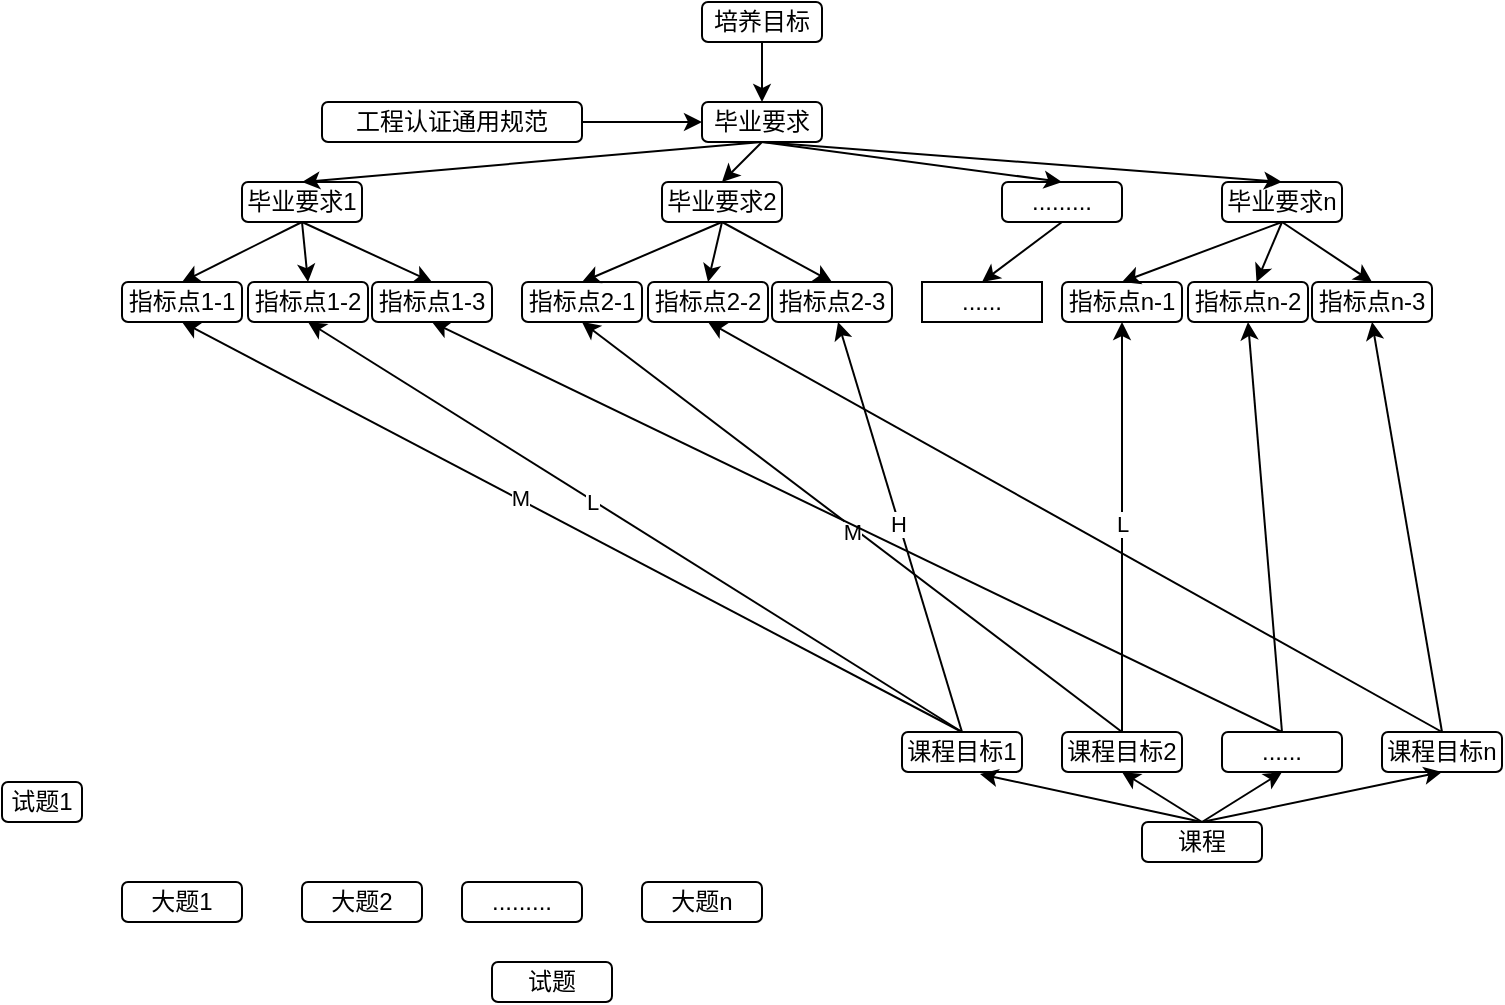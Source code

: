 <mxfile version="24.7.6">
  <diagram name="第 1 页" id="M0MhTHvx4IZhhb8VPKxF">
    <mxGraphModel dx="1434" dy="713" grid="1" gridSize="10" guides="1" tooltips="1" connect="1" arrows="1" fold="1" page="1" pageScale="1" pageWidth="827" pageHeight="1169" math="0" shadow="0">
      <root>
        <mxCell id="0" />
        <mxCell id="1" parent="0" />
        <mxCell id="4NmGDDG5UK57I1fCdw00-1" value="&lt;div align=&quot;center&quot;&gt;培养目标&lt;/div&gt;" style="rounded=1;whiteSpace=wrap;html=1;align=center;" parent="1" vertex="1">
          <mxGeometry x="390" y="220" width="60" height="20" as="geometry" />
        </mxCell>
        <mxCell id="4NmGDDG5UK57I1fCdw00-13" value="毕业要求" style="rounded=1;whiteSpace=wrap;html=1;align=center;" parent="1" vertex="1">
          <mxGeometry x="390" y="270" width="60" height="20" as="geometry" />
        </mxCell>
        <mxCell id="4NmGDDG5UK57I1fCdw00-14" value="工程认证通用规范" style="rounded=1;whiteSpace=wrap;html=1;align=center;" parent="1" vertex="1">
          <mxGeometry x="200" y="270" width="130" height="20" as="geometry" />
        </mxCell>
        <mxCell id="4NmGDDG5UK57I1fCdw00-15" value="毕业要求1" style="rounded=1;whiteSpace=wrap;html=1;align=center;" parent="1" vertex="1">
          <mxGeometry x="160" y="310" width="60" height="20" as="geometry" />
        </mxCell>
        <mxCell id="4NmGDDG5UK57I1fCdw00-16" value="毕业要求2" style="rounded=1;whiteSpace=wrap;html=1;align=center;" parent="1" vertex="1">
          <mxGeometry x="370" y="310" width="60" height="20" as="geometry" />
        </mxCell>
        <mxCell id="4NmGDDG5UK57I1fCdw00-18" value="毕业要求n" style="rounded=1;whiteSpace=wrap;html=1;align=center;" parent="1" vertex="1">
          <mxGeometry x="650" y="310" width="60" height="20" as="geometry" />
        </mxCell>
        <mxCell id="4NmGDDG5UK57I1fCdw00-19" value="........." style="rounded=1;whiteSpace=wrap;html=1;align=center;" parent="1" vertex="1">
          <mxGeometry x="540" y="310" width="60" height="20" as="geometry" />
        </mxCell>
        <mxCell id="4NmGDDG5UK57I1fCdw00-20" value="指标点1-1" style="rounded=1;whiteSpace=wrap;html=1;align=center;" parent="1" vertex="1">
          <mxGeometry x="100" y="360" width="60" height="20" as="geometry" />
        </mxCell>
        <mxCell id="4NmGDDG5UK57I1fCdw00-21" value="指标点1-2" style="rounded=1;whiteSpace=wrap;html=1;align=center;" parent="1" vertex="1">
          <mxGeometry x="163" y="360" width="60" height="20" as="geometry" />
        </mxCell>
        <mxCell id="4NmGDDG5UK57I1fCdw00-22" value="指标点1-3" style="rounded=1;whiteSpace=wrap;html=1;align=center;" parent="1" vertex="1">
          <mxGeometry x="225" y="360" width="60" height="20" as="geometry" />
        </mxCell>
        <mxCell id="4NmGDDG5UK57I1fCdw00-24" value="指标点2-1" style="rounded=1;whiteSpace=wrap;html=1;align=center;" parent="1" vertex="1">
          <mxGeometry x="300" y="360" width="60" height="20" as="geometry" />
        </mxCell>
        <mxCell id="4NmGDDG5UK57I1fCdw00-25" value="指标点2-2" style="rounded=1;whiteSpace=wrap;html=1;align=center;" parent="1" vertex="1">
          <mxGeometry x="363" y="360" width="60" height="20" as="geometry" />
        </mxCell>
        <mxCell id="4NmGDDG5UK57I1fCdw00-26" value="指标点2-3" style="rounded=1;whiteSpace=wrap;html=1;align=center;" parent="1" vertex="1">
          <mxGeometry x="425" y="360" width="60" height="20" as="geometry" />
        </mxCell>
        <mxCell id="4NmGDDG5UK57I1fCdw00-27" value="指标点n-1" style="rounded=1;whiteSpace=wrap;html=1;align=center;" parent="1" vertex="1">
          <mxGeometry x="570" y="360" width="60" height="20" as="geometry" />
        </mxCell>
        <mxCell id="4NmGDDG5UK57I1fCdw00-28" value="指标点n-2" style="rounded=1;whiteSpace=wrap;html=1;align=center;" parent="1" vertex="1">
          <mxGeometry x="633" y="360" width="60" height="20" as="geometry" />
        </mxCell>
        <mxCell id="4NmGDDG5UK57I1fCdw00-29" value="指标点n-3" style="rounded=1;whiteSpace=wrap;html=1;align=center;" parent="1" vertex="1">
          <mxGeometry x="695" y="360" width="60" height="20" as="geometry" />
        </mxCell>
        <mxCell id="l1RVXC4RBP18zVJXkCvL-1" value="课程" style="rounded=1;whiteSpace=wrap;html=1;align=center;" vertex="1" parent="1">
          <mxGeometry x="610" y="630" width="60" height="20" as="geometry" />
        </mxCell>
        <mxCell id="l1RVXC4RBP18zVJXkCvL-2" value="课程目标1" style="rounded=1;whiteSpace=wrap;html=1;align=center;" vertex="1" parent="1">
          <mxGeometry x="490" y="585" width="60" height="20" as="geometry" />
        </mxCell>
        <mxCell id="l1RVXC4RBP18zVJXkCvL-3" value="课程目标2" style="rounded=1;whiteSpace=wrap;html=1;align=center;" vertex="1" parent="1">
          <mxGeometry x="570" y="585" width="60" height="20" as="geometry" />
        </mxCell>
        <mxCell id="l1RVXC4RBP18zVJXkCvL-4" value="......" style="rounded=1;whiteSpace=wrap;html=1;align=center;" vertex="1" parent="1">
          <mxGeometry x="650" y="585" width="60" height="20" as="geometry" />
        </mxCell>
        <mxCell id="l1RVXC4RBP18zVJXkCvL-5" value="课程目标n" style="rounded=1;whiteSpace=wrap;html=1;align=center;" vertex="1" parent="1">
          <mxGeometry x="730" y="585" width="60" height="20" as="geometry" />
        </mxCell>
        <mxCell id="l1RVXC4RBP18zVJXkCvL-7" value="" style="endArrow=classic;html=1;rounded=0;exitX=0.5;exitY=0;exitDx=0;exitDy=0;entryX=0.5;entryY=1;entryDx=0;entryDy=0;" edge="1" parent="1" source="l1RVXC4RBP18zVJXkCvL-2" target="4NmGDDG5UK57I1fCdw00-20">
          <mxGeometry width="50" height="50" relative="1" as="geometry">
            <mxPoint x="390" y="490" as="sourcePoint" />
            <mxPoint x="440" y="440" as="targetPoint" />
          </mxGeometry>
        </mxCell>
        <mxCell id="l1RVXC4RBP18zVJXkCvL-9" value="M" style="edgeLabel;html=1;align=center;verticalAlign=middle;resizable=0;points=[];" vertex="1" connectable="0" parent="l1RVXC4RBP18zVJXkCvL-7">
          <mxGeometry x="0.135" y="-1" relative="1" as="geometry">
            <mxPoint as="offset" />
          </mxGeometry>
        </mxCell>
        <mxCell id="l1RVXC4RBP18zVJXkCvL-8" value="" style="endArrow=classic;html=1;rounded=0;entryX=0.5;entryY=1;entryDx=0;entryDy=0;exitX=0.5;exitY=0;exitDx=0;exitDy=0;" edge="1" parent="1" source="l1RVXC4RBP18zVJXkCvL-2" target="4NmGDDG5UK57I1fCdw00-21">
          <mxGeometry width="50" height="50" relative="1" as="geometry">
            <mxPoint x="520" y="580" as="sourcePoint" />
            <mxPoint x="140" y="390" as="targetPoint" />
          </mxGeometry>
        </mxCell>
        <mxCell id="l1RVXC4RBP18zVJXkCvL-10" value="&lt;div&gt;L&lt;/div&gt;" style="edgeLabel;html=1;align=center;verticalAlign=middle;resizable=0;points=[];" vertex="1" connectable="0" parent="l1RVXC4RBP18zVJXkCvL-8">
          <mxGeometry x="0.133" y="1" relative="1" as="geometry">
            <mxPoint as="offset" />
          </mxGeometry>
        </mxCell>
        <mxCell id="l1RVXC4RBP18zVJXkCvL-11" value="" style="endArrow=classic;html=1;rounded=0;exitX=0.5;exitY=0;exitDx=0;exitDy=0;" edge="1" parent="1" source="l1RVXC4RBP18zVJXkCvL-2" target="4NmGDDG5UK57I1fCdw00-26">
          <mxGeometry width="50" height="50" relative="1" as="geometry">
            <mxPoint x="390" y="460" as="sourcePoint" />
            <mxPoint x="440" y="410" as="targetPoint" />
          </mxGeometry>
        </mxCell>
        <mxCell id="l1RVXC4RBP18zVJXkCvL-13" value="H" style="edgeLabel;html=1;align=center;verticalAlign=middle;resizable=0;points=[];" vertex="1" connectable="0" parent="l1RVXC4RBP18zVJXkCvL-11">
          <mxGeometry x="0.019" y="1" relative="1" as="geometry">
            <mxPoint as="offset" />
          </mxGeometry>
        </mxCell>
        <mxCell id="l1RVXC4RBP18zVJXkCvL-14" value="" style="endArrow=classic;html=1;rounded=0;exitX=0.5;exitY=0;exitDx=0;exitDy=0;entryX=0.5;entryY=1;entryDx=0;entryDy=0;" edge="1" parent="1" source="l1RVXC4RBP18zVJXkCvL-3" target="4NmGDDG5UK57I1fCdw00-24">
          <mxGeometry width="50" height="50" relative="1" as="geometry">
            <mxPoint x="540" y="490" as="sourcePoint" />
            <mxPoint x="590" y="440" as="targetPoint" />
          </mxGeometry>
        </mxCell>
        <mxCell id="l1RVXC4RBP18zVJXkCvL-15" value="M" style="edgeLabel;html=1;align=center;verticalAlign=middle;resizable=0;points=[];" vertex="1" connectable="0" parent="l1RVXC4RBP18zVJXkCvL-14">
          <mxGeometry x="-0.009" y="2" relative="1" as="geometry">
            <mxPoint as="offset" />
          </mxGeometry>
        </mxCell>
        <mxCell id="l1RVXC4RBP18zVJXkCvL-16" value="" style="endArrow=classic;html=1;rounded=0;exitX=0.5;exitY=0;exitDx=0;exitDy=0;entryX=0.5;entryY=1;entryDx=0;entryDy=0;" edge="1" parent="1" source="l1RVXC4RBP18zVJXkCvL-3" target="4NmGDDG5UK57I1fCdw00-27">
          <mxGeometry width="50" height="50" relative="1" as="geometry">
            <mxPoint x="600" y="500" as="sourcePoint" />
            <mxPoint x="650" y="450" as="targetPoint" />
          </mxGeometry>
        </mxCell>
        <mxCell id="l1RVXC4RBP18zVJXkCvL-17" value="L" style="edgeLabel;html=1;align=center;verticalAlign=middle;resizable=0;points=[];" vertex="1" connectable="0" parent="l1RVXC4RBP18zVJXkCvL-16">
          <mxGeometry x="0.015" relative="1" as="geometry">
            <mxPoint as="offset" />
          </mxGeometry>
        </mxCell>
        <mxCell id="l1RVXC4RBP18zVJXkCvL-18" value="" style="endArrow=classic;html=1;rounded=0;exitX=0.5;exitY=0;exitDx=0;exitDy=0;entryX=0.5;entryY=1;entryDx=0;entryDy=0;" edge="1" parent="1" source="l1RVXC4RBP18zVJXkCvL-4" target="4NmGDDG5UK57I1fCdw00-22">
          <mxGeometry width="50" height="50" relative="1" as="geometry">
            <mxPoint x="710" y="530" as="sourcePoint" />
            <mxPoint x="760" y="480" as="targetPoint" />
          </mxGeometry>
        </mxCell>
        <mxCell id="l1RVXC4RBP18zVJXkCvL-19" value="" style="endArrow=classic;html=1;rounded=0;exitX=0.5;exitY=0;exitDx=0;exitDy=0;entryX=0.5;entryY=1;entryDx=0;entryDy=0;" edge="1" parent="1" source="l1RVXC4RBP18zVJXkCvL-4" target="4NmGDDG5UK57I1fCdw00-28">
          <mxGeometry width="50" height="50" relative="1" as="geometry">
            <mxPoint x="690" y="560" as="sourcePoint" />
            <mxPoint x="740" y="510" as="targetPoint" />
          </mxGeometry>
        </mxCell>
        <mxCell id="l1RVXC4RBP18zVJXkCvL-20" value="" style="endArrow=classic;html=1;rounded=0;entryX=0.5;entryY=1;entryDx=0;entryDy=0;exitX=0.5;exitY=0;exitDx=0;exitDy=0;" edge="1" parent="1" source="l1RVXC4RBP18zVJXkCvL-5" target="4NmGDDG5UK57I1fCdw00-29">
          <mxGeometry width="50" height="50" relative="1" as="geometry">
            <mxPoint x="770" y="580" as="sourcePoint" />
            <mxPoint x="820" y="530" as="targetPoint" />
          </mxGeometry>
        </mxCell>
        <mxCell id="l1RVXC4RBP18zVJXkCvL-21" value="" style="endArrow=classic;html=1;rounded=0;exitX=0.5;exitY=0;exitDx=0;exitDy=0;entryX=0.5;entryY=1;entryDx=0;entryDy=0;" edge="1" parent="1" source="l1RVXC4RBP18zVJXkCvL-5" target="4NmGDDG5UK57I1fCdw00-25">
          <mxGeometry width="50" height="50" relative="1" as="geometry">
            <mxPoint x="770" y="500" as="sourcePoint" />
            <mxPoint x="820" y="450" as="targetPoint" />
          </mxGeometry>
        </mxCell>
        <mxCell id="l1RVXC4RBP18zVJXkCvL-22" value="......" style="rounded=1;whiteSpace=wrap;html=1;align=center;arcSize=0;" vertex="1" parent="1">
          <mxGeometry x="500" y="360" width="60" height="20" as="geometry" />
        </mxCell>
        <mxCell id="l1RVXC4RBP18zVJXkCvL-23" value="" style="endArrow=classic;html=1;rounded=0;exitX=0.5;exitY=1;exitDx=0;exitDy=0;entryX=0.5;entryY=0;entryDx=0;entryDy=0;" edge="1" parent="1" source="4NmGDDG5UK57I1fCdw00-15" target="4NmGDDG5UK57I1fCdw00-20">
          <mxGeometry width="50" height="50" relative="1" as="geometry">
            <mxPoint x="390" y="460" as="sourcePoint" />
            <mxPoint x="440" y="410" as="targetPoint" />
          </mxGeometry>
        </mxCell>
        <mxCell id="l1RVXC4RBP18zVJXkCvL-24" value="" style="endArrow=classic;html=1;rounded=0;exitX=0.5;exitY=1;exitDx=0;exitDy=0;entryX=0.5;entryY=0;entryDx=0;entryDy=0;" edge="1" parent="1" source="4NmGDDG5UK57I1fCdw00-15" target="4NmGDDG5UK57I1fCdw00-21">
          <mxGeometry width="50" height="50" relative="1" as="geometry">
            <mxPoint x="390" y="460" as="sourcePoint" />
            <mxPoint x="440" y="410" as="targetPoint" />
          </mxGeometry>
        </mxCell>
        <mxCell id="l1RVXC4RBP18zVJXkCvL-25" value="" style="endArrow=classic;html=1;rounded=0;exitX=0.5;exitY=1;exitDx=0;exitDy=0;entryX=0.5;entryY=0;entryDx=0;entryDy=0;" edge="1" parent="1" source="4NmGDDG5UK57I1fCdw00-15" target="4NmGDDG5UK57I1fCdw00-22">
          <mxGeometry width="50" height="50" relative="1" as="geometry">
            <mxPoint x="410" y="470" as="sourcePoint" />
            <mxPoint x="460" y="420" as="targetPoint" />
          </mxGeometry>
        </mxCell>
        <mxCell id="l1RVXC4RBP18zVJXkCvL-26" value="" style="endArrow=classic;html=1;rounded=0;exitX=0.5;exitY=1;exitDx=0;exitDy=0;entryX=0.5;entryY=0;entryDx=0;entryDy=0;" edge="1" parent="1" source="4NmGDDG5UK57I1fCdw00-16" target="4NmGDDG5UK57I1fCdw00-24">
          <mxGeometry width="50" height="50" relative="1" as="geometry">
            <mxPoint x="390" y="460" as="sourcePoint" />
            <mxPoint x="440" y="410" as="targetPoint" />
          </mxGeometry>
        </mxCell>
        <mxCell id="l1RVXC4RBP18zVJXkCvL-27" value="" style="endArrow=classic;html=1;rounded=0;exitX=0.5;exitY=1;exitDx=0;exitDy=0;entryX=0.5;entryY=0;entryDx=0;entryDy=0;" edge="1" parent="1" source="4NmGDDG5UK57I1fCdw00-16" target="4NmGDDG5UK57I1fCdw00-25">
          <mxGeometry width="50" height="50" relative="1" as="geometry">
            <mxPoint x="390" y="460" as="sourcePoint" />
            <mxPoint x="440" y="410" as="targetPoint" />
          </mxGeometry>
        </mxCell>
        <mxCell id="l1RVXC4RBP18zVJXkCvL-28" value="" style="endArrow=classic;html=1;rounded=0;exitX=0.5;exitY=1;exitDx=0;exitDy=0;entryX=0.5;entryY=0;entryDx=0;entryDy=0;" edge="1" parent="1" source="4NmGDDG5UK57I1fCdw00-16" target="4NmGDDG5UK57I1fCdw00-26">
          <mxGeometry width="50" height="50" relative="1" as="geometry">
            <mxPoint x="390" y="460" as="sourcePoint" />
            <mxPoint x="440" y="410" as="targetPoint" />
          </mxGeometry>
        </mxCell>
        <mxCell id="l1RVXC4RBP18zVJXkCvL-29" value="" style="endArrow=classic;html=1;rounded=0;exitX=0.5;exitY=1;exitDx=0;exitDy=0;entryX=0.5;entryY=0;entryDx=0;entryDy=0;" edge="1" parent="1" source="4NmGDDG5UK57I1fCdw00-19" target="l1RVXC4RBP18zVJXkCvL-22">
          <mxGeometry width="50" height="50" relative="1" as="geometry">
            <mxPoint x="390" y="460" as="sourcePoint" />
            <mxPoint x="440" y="410" as="targetPoint" />
          </mxGeometry>
        </mxCell>
        <mxCell id="l1RVXC4RBP18zVJXkCvL-30" value="" style="endArrow=classic;html=1;rounded=0;exitX=0.5;exitY=1;exitDx=0;exitDy=0;entryX=0.5;entryY=0;entryDx=0;entryDy=0;" edge="1" parent="1" source="4NmGDDG5UK57I1fCdw00-18" target="4NmGDDG5UK57I1fCdw00-27">
          <mxGeometry width="50" height="50" relative="1" as="geometry">
            <mxPoint x="390" y="460" as="sourcePoint" />
            <mxPoint x="440" y="410" as="targetPoint" />
          </mxGeometry>
        </mxCell>
        <mxCell id="l1RVXC4RBP18zVJXkCvL-31" value="" style="endArrow=classic;html=1;rounded=0;exitX=0.5;exitY=1;exitDx=0;exitDy=0;" edge="1" parent="1" source="4NmGDDG5UK57I1fCdw00-18" target="4NmGDDG5UK57I1fCdw00-28">
          <mxGeometry width="50" height="50" relative="1" as="geometry">
            <mxPoint x="540" y="450" as="sourcePoint" />
            <mxPoint x="590" y="400" as="targetPoint" />
          </mxGeometry>
        </mxCell>
        <mxCell id="l1RVXC4RBP18zVJXkCvL-32" value="" style="endArrow=classic;html=1;rounded=0;exitX=0.5;exitY=1;exitDx=0;exitDy=0;entryX=0.5;entryY=0;entryDx=0;entryDy=0;" edge="1" parent="1" source="4NmGDDG5UK57I1fCdw00-18" target="4NmGDDG5UK57I1fCdw00-29">
          <mxGeometry width="50" height="50" relative="1" as="geometry">
            <mxPoint x="390" y="460" as="sourcePoint" />
            <mxPoint x="440" y="410" as="targetPoint" />
          </mxGeometry>
        </mxCell>
        <mxCell id="l1RVXC4RBP18zVJXkCvL-35" value="" style="endArrow=classic;html=1;rounded=0;exitX=1;exitY=0.5;exitDx=0;exitDy=0;entryX=0;entryY=0.5;entryDx=0;entryDy=0;" edge="1" parent="1" source="4NmGDDG5UK57I1fCdw00-14" target="4NmGDDG5UK57I1fCdw00-13">
          <mxGeometry width="50" height="50" relative="1" as="geometry">
            <mxPoint x="390" y="460" as="sourcePoint" />
            <mxPoint x="440" y="410" as="targetPoint" />
          </mxGeometry>
        </mxCell>
        <mxCell id="l1RVXC4RBP18zVJXkCvL-36" value="" style="endArrow=classic;html=1;rounded=0;exitX=0.5;exitY=1;exitDx=0;exitDy=0;entryX=0.5;entryY=0;entryDx=0;entryDy=0;" edge="1" parent="1" source="4NmGDDG5UK57I1fCdw00-1" target="4NmGDDG5UK57I1fCdw00-13">
          <mxGeometry width="50" height="50" relative="1" as="geometry">
            <mxPoint x="390" y="460" as="sourcePoint" />
            <mxPoint x="440" y="410" as="targetPoint" />
          </mxGeometry>
        </mxCell>
        <mxCell id="l1RVXC4RBP18zVJXkCvL-37" value="" style="endArrow=classic;html=1;rounded=0;exitX=0.5;exitY=1;exitDx=0;exitDy=0;entryX=0.5;entryY=0;entryDx=0;entryDy=0;" edge="1" parent="1" source="4NmGDDG5UK57I1fCdw00-13" target="4NmGDDG5UK57I1fCdw00-15">
          <mxGeometry width="50" height="50" relative="1" as="geometry">
            <mxPoint x="390" y="460" as="sourcePoint" />
            <mxPoint x="440" y="410" as="targetPoint" />
          </mxGeometry>
        </mxCell>
        <mxCell id="l1RVXC4RBP18zVJXkCvL-38" value="" style="endArrow=classic;html=1;rounded=0;exitX=0.5;exitY=1;exitDx=0;exitDy=0;entryX=0.5;entryY=0;entryDx=0;entryDy=0;" edge="1" parent="1" source="4NmGDDG5UK57I1fCdw00-13" target="4NmGDDG5UK57I1fCdw00-16">
          <mxGeometry width="50" height="50" relative="1" as="geometry">
            <mxPoint x="390" y="460" as="sourcePoint" />
            <mxPoint x="440" y="410" as="targetPoint" />
          </mxGeometry>
        </mxCell>
        <mxCell id="l1RVXC4RBP18zVJXkCvL-39" value="" style="endArrow=classic;html=1;rounded=0;exitX=0.5;exitY=1;exitDx=0;exitDy=0;entryX=0.5;entryY=0;entryDx=0;entryDy=0;" edge="1" parent="1" source="4NmGDDG5UK57I1fCdw00-13" target="4NmGDDG5UK57I1fCdw00-19">
          <mxGeometry width="50" height="50" relative="1" as="geometry">
            <mxPoint x="390" y="460" as="sourcePoint" />
            <mxPoint x="440" y="410" as="targetPoint" />
          </mxGeometry>
        </mxCell>
        <mxCell id="l1RVXC4RBP18zVJXkCvL-40" value="" style="endArrow=classic;html=1;rounded=0;exitX=0.5;exitY=1;exitDx=0;exitDy=0;entryX=0.5;entryY=0;entryDx=0;entryDy=0;" edge="1" parent="1" source="4NmGDDG5UK57I1fCdw00-13" target="4NmGDDG5UK57I1fCdw00-18">
          <mxGeometry width="50" height="50" relative="1" as="geometry">
            <mxPoint x="390" y="460" as="sourcePoint" />
            <mxPoint x="440" y="410" as="targetPoint" />
          </mxGeometry>
        </mxCell>
        <mxCell id="l1RVXC4RBP18zVJXkCvL-41" value="" style="endArrow=classic;html=1;rounded=0;entryX=0.65;entryY=1.05;entryDx=0;entryDy=0;entryPerimeter=0;" edge="1" parent="1" target="l1RVXC4RBP18zVJXkCvL-2">
          <mxGeometry width="50" height="50" relative="1" as="geometry">
            <mxPoint x="640" y="630" as="sourcePoint" />
            <mxPoint x="440" y="410" as="targetPoint" />
          </mxGeometry>
        </mxCell>
        <mxCell id="l1RVXC4RBP18zVJXkCvL-42" value="" style="endArrow=classic;html=1;rounded=0;exitX=0.5;exitY=0;exitDx=0;exitDy=0;entryX=0.5;entryY=1;entryDx=0;entryDy=0;" edge="1" parent="1" source="l1RVXC4RBP18zVJXkCvL-1" target="l1RVXC4RBP18zVJXkCvL-3">
          <mxGeometry width="50" height="50" relative="1" as="geometry">
            <mxPoint x="390" y="460" as="sourcePoint" />
            <mxPoint x="440" y="410" as="targetPoint" />
          </mxGeometry>
        </mxCell>
        <mxCell id="l1RVXC4RBP18zVJXkCvL-43" value="" style="endArrow=classic;html=1;rounded=0;exitX=0.5;exitY=0;exitDx=0;exitDy=0;entryX=0.5;entryY=1;entryDx=0;entryDy=0;" edge="1" parent="1" source="l1RVXC4RBP18zVJXkCvL-1" target="l1RVXC4RBP18zVJXkCvL-4">
          <mxGeometry width="50" height="50" relative="1" as="geometry">
            <mxPoint x="390" y="460" as="sourcePoint" />
            <mxPoint x="440" y="410" as="targetPoint" />
          </mxGeometry>
        </mxCell>
        <mxCell id="l1RVXC4RBP18zVJXkCvL-44" value="" style="endArrow=classic;html=1;rounded=0;exitX=0.5;exitY=0;exitDx=0;exitDy=0;entryX=0.5;entryY=1;entryDx=0;entryDy=0;" edge="1" parent="1" source="l1RVXC4RBP18zVJXkCvL-1" target="l1RVXC4RBP18zVJXkCvL-5">
          <mxGeometry width="50" height="50" relative="1" as="geometry">
            <mxPoint x="390" y="460" as="sourcePoint" />
            <mxPoint x="440" y="410" as="targetPoint" />
          </mxGeometry>
        </mxCell>
        <mxCell id="l1RVXC4RBP18zVJXkCvL-45" value="试题" style="rounded=1;whiteSpace=wrap;html=1;align=center;" vertex="1" parent="1">
          <mxGeometry x="285" y="700" width="60" height="20" as="geometry" />
        </mxCell>
        <mxCell id="l1RVXC4RBP18zVJXkCvL-47" value="大题1" style="rounded=1;whiteSpace=wrap;html=1;align=center;" vertex="1" parent="1">
          <mxGeometry x="100" y="660" width="60" height="20" as="geometry" />
        </mxCell>
        <mxCell id="l1RVXC4RBP18zVJXkCvL-48" value="大题2" style="rounded=1;whiteSpace=wrap;html=1;align=center;" vertex="1" parent="1">
          <mxGeometry x="190" y="660" width="60" height="20" as="geometry" />
        </mxCell>
        <mxCell id="l1RVXC4RBP18zVJXkCvL-49" value="........." style="rounded=1;whiteSpace=wrap;html=1;align=center;" vertex="1" parent="1">
          <mxGeometry x="270" y="660" width="60" height="20" as="geometry" />
        </mxCell>
        <mxCell id="l1RVXC4RBP18zVJXkCvL-50" value="大题n" style="rounded=1;whiteSpace=wrap;html=1;align=center;" vertex="1" parent="1">
          <mxGeometry x="360" y="660" width="60" height="20" as="geometry" />
        </mxCell>
        <mxCell id="l1RVXC4RBP18zVJXkCvL-51" value="试题1" style="rounded=1;whiteSpace=wrap;html=1;align=center;" vertex="1" parent="1">
          <mxGeometry x="40" y="610" width="40" height="20" as="geometry" />
        </mxCell>
      </root>
    </mxGraphModel>
  </diagram>
</mxfile>
